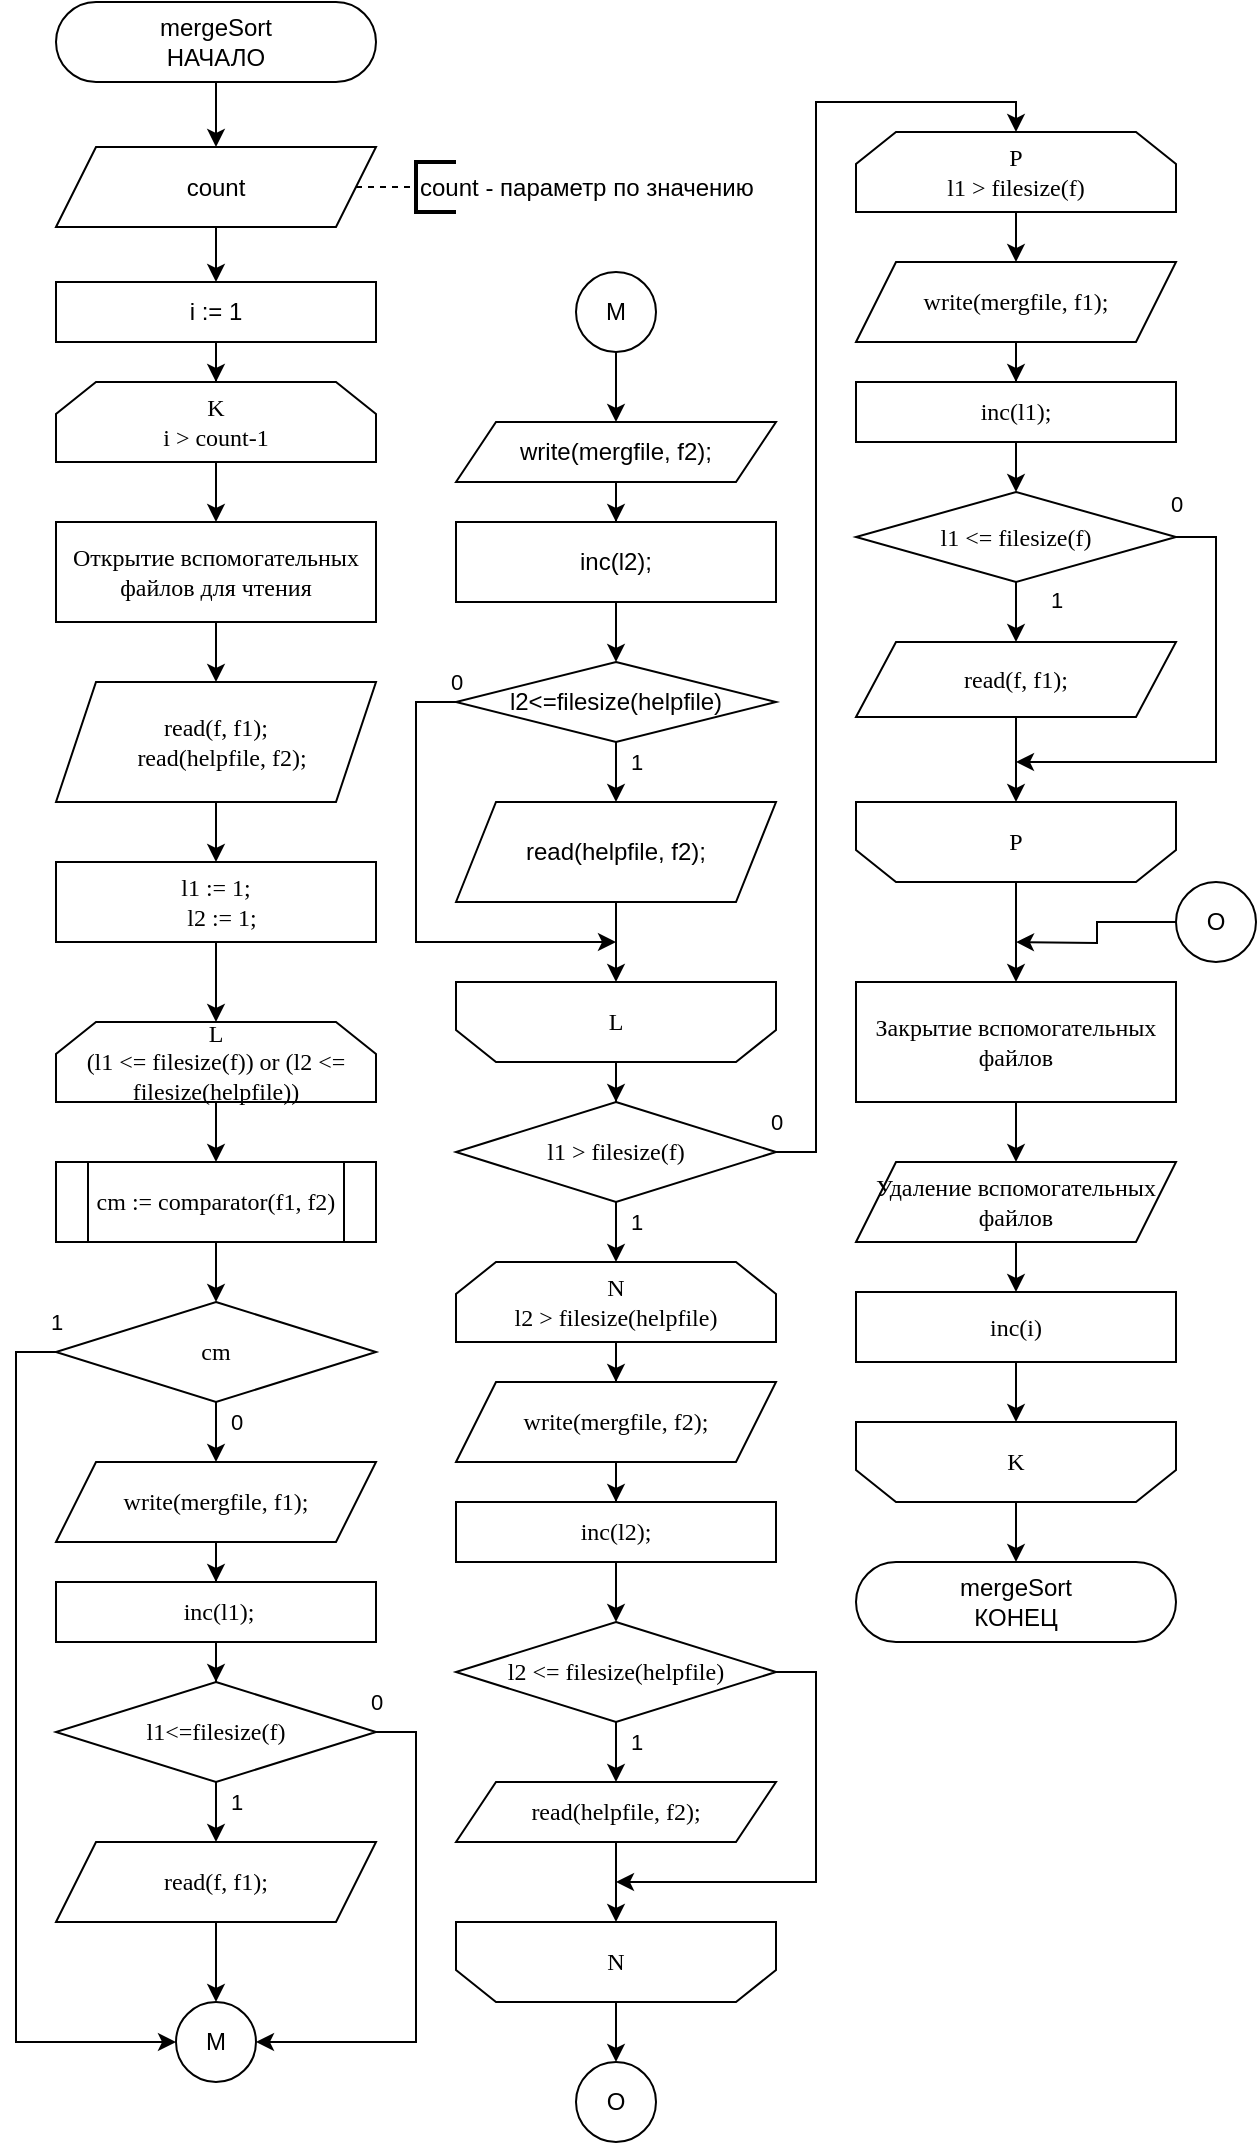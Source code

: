 <mxfile version="14.6.13" type="device"><diagram id="C5RBs43oDa-KdzZeNtuy" name="Page-1"><mxGraphModel dx="1102" dy="614" grid="1" gridSize="10" guides="1" tooltips="1" connect="1" arrows="1" fold="1" page="1" pageScale="1" pageWidth="827" pageHeight="1169" math="0" shadow="0"><root><mxCell id="WIyWlLk6GJQsqaUBKTNV-0"/><mxCell id="WIyWlLk6GJQsqaUBKTNV-1" parent="WIyWlLk6GJQsqaUBKTNV-0"/><mxCell id="n5Q1Im69MR8PscCrCnbO-4" value="" style="edgeStyle=orthogonalEdgeStyle;rounded=0;orthogonalLoop=1;jettySize=auto;html=1;" edge="1" parent="WIyWlLk6GJQsqaUBKTNV-1" source="n5Q1Im69MR8PscCrCnbO-0" target="n5Q1Im69MR8PscCrCnbO-1"><mxGeometry relative="1" as="geometry"/></mxCell><mxCell id="n5Q1Im69MR8PscCrCnbO-0" value="mergeSort&lt;br&gt;НАЧАЛО" style="rounded=1;whiteSpace=wrap;html=1;arcSize=50;strokeWidth=1;fontSize=12;" vertex="1" parent="WIyWlLk6GJQsqaUBKTNV-1"><mxGeometry x="40" y="40" width="160" height="40" as="geometry"/></mxCell><mxCell id="n5Q1Im69MR8PscCrCnbO-12" value="" style="edgeStyle=orthogonalEdgeStyle;rounded=0;orthogonalLoop=1;jettySize=auto;html=1;" edge="1" parent="WIyWlLk6GJQsqaUBKTNV-1" source="n5Q1Im69MR8PscCrCnbO-1" target="n5Q1Im69MR8PscCrCnbO-11"><mxGeometry relative="1" as="geometry"/></mxCell><mxCell id="n5Q1Im69MR8PscCrCnbO-1" value="count" style="shape=parallelogram;perimeter=parallelogramPerimeter;whiteSpace=wrap;html=1;fixedSize=1;" vertex="1" parent="WIyWlLk6GJQsqaUBKTNV-1"><mxGeometry x="40" y="112.5" width="160" height="40" as="geometry"/></mxCell><mxCell id="n5Q1Im69MR8PscCrCnbO-2" value="" style="endArrow=none;dashed=1;html=1;exitX=1;exitY=0.5;exitDx=0;exitDy=0;fontSize=12;" edge="1" parent="WIyWlLk6GJQsqaUBKTNV-1"><mxGeometry width="50" height="50" relative="1" as="geometry"><mxPoint x="190" y="132.5" as="sourcePoint"/><mxPoint x="220" y="132.5" as="targetPoint"/></mxGeometry></mxCell><mxCell id="n5Q1Im69MR8PscCrCnbO-3" value="count&amp;nbsp;- параметр по значению" style="strokeWidth=2;html=1;shape=mxgraph.flowchart.annotation_1;align=left;pointerEvents=1;fontSize=12;" vertex="1" parent="WIyWlLk6GJQsqaUBKTNV-1"><mxGeometry x="220" y="120" width="20" height="25" as="geometry"/></mxCell><mxCell id="n5Q1Im69MR8PscCrCnbO-15" value="" style="edgeStyle=orthogonalEdgeStyle;rounded=0;orthogonalLoop=1;jettySize=auto;html=1;" edge="1" parent="WIyWlLk6GJQsqaUBKTNV-1" source="n5Q1Im69MR8PscCrCnbO-7" target="n5Q1Im69MR8PscCrCnbO-14"><mxGeometry relative="1" as="geometry"/></mxCell><mxCell id="n5Q1Im69MR8PscCrCnbO-7" value="K&lt;br&gt;i &amp;gt;&amp;nbsp;count-1" style="shape=loopLimit;whiteSpace=wrap;html=1;rounded=0;shadow=0;strokeWidth=1;fillColor=#ffffff;fontFamily=Times New Roman;fontSize=12;" vertex="1" parent="WIyWlLk6GJQsqaUBKTNV-1"><mxGeometry x="40" y="230" width="160" height="40" as="geometry"/></mxCell><mxCell id="n5Q1Im69MR8PscCrCnbO-13" value="" style="edgeStyle=orthogonalEdgeStyle;rounded=0;orthogonalLoop=1;jettySize=auto;html=1;" edge="1" parent="WIyWlLk6GJQsqaUBKTNV-1" source="n5Q1Im69MR8PscCrCnbO-11" target="n5Q1Im69MR8PscCrCnbO-7"><mxGeometry relative="1" as="geometry"/></mxCell><mxCell id="n5Q1Im69MR8PscCrCnbO-11" value="i := 1" style="whiteSpace=wrap;html=1;" vertex="1" parent="WIyWlLk6GJQsqaUBKTNV-1"><mxGeometry x="40" y="180" width="160" height="30" as="geometry"/></mxCell><mxCell id="n5Q1Im69MR8PscCrCnbO-17" value="" style="edgeStyle=orthogonalEdgeStyle;rounded=0;orthogonalLoop=1;jettySize=auto;html=1;" edge="1" parent="WIyWlLk6GJQsqaUBKTNV-1" source="n5Q1Im69MR8PscCrCnbO-14" target="n5Q1Im69MR8PscCrCnbO-16"><mxGeometry relative="1" as="geometry"/></mxCell><mxCell id="n5Q1Im69MR8PscCrCnbO-14" value="Открытие вспомогательных файлов для чтения" style="whiteSpace=wrap;html=1;rounded=0;shadow=0;fontFamily=Times New Roman;strokeWidth=1;" vertex="1" parent="WIyWlLk6GJQsqaUBKTNV-1"><mxGeometry x="40" y="300" width="160" height="50" as="geometry"/></mxCell><mxCell id="n5Q1Im69MR8PscCrCnbO-19" value="" style="edgeStyle=orthogonalEdgeStyle;rounded=0;orthogonalLoop=1;jettySize=auto;html=1;" edge="1" parent="WIyWlLk6GJQsqaUBKTNV-1" source="n5Q1Im69MR8PscCrCnbO-16" target="n5Q1Im69MR8PscCrCnbO-18"><mxGeometry relative="1" as="geometry"/></mxCell><mxCell id="n5Q1Im69MR8PscCrCnbO-16" value="&lt;div&gt;read(f, f1);&lt;/div&gt;&lt;div&gt;&amp;nbsp; read(helpfile, f2);&lt;/div&gt;" style="shape=parallelogram;perimeter=parallelogramPerimeter;whiteSpace=wrap;html=1;fixedSize=1;rounded=0;shadow=0;fontFamily=Times New Roman;strokeWidth=1;" vertex="1" parent="WIyWlLk6GJQsqaUBKTNV-1"><mxGeometry x="40" y="380" width="160" height="60" as="geometry"/></mxCell><mxCell id="n5Q1Im69MR8PscCrCnbO-21" value="" style="edgeStyle=orthogonalEdgeStyle;rounded=0;orthogonalLoop=1;jettySize=auto;html=1;" edge="1" parent="WIyWlLk6GJQsqaUBKTNV-1" source="n5Q1Im69MR8PscCrCnbO-18" target="n5Q1Im69MR8PscCrCnbO-20"><mxGeometry relative="1" as="geometry"/></mxCell><mxCell id="n5Q1Im69MR8PscCrCnbO-18" value="&lt;div&gt;l1 := 1;&lt;/div&gt;&lt;div&gt;&amp;nbsp; l2 := 1;&lt;/div&gt;" style="whiteSpace=wrap;html=1;rounded=0;shadow=0;fontFamily=Times New Roman;strokeWidth=1;" vertex="1" parent="WIyWlLk6GJQsqaUBKTNV-1"><mxGeometry x="40" y="470" width="160" height="40" as="geometry"/></mxCell><mxCell id="n5Q1Im69MR8PscCrCnbO-25" value="" style="edgeStyle=orthogonalEdgeStyle;rounded=0;orthogonalLoop=1;jettySize=auto;html=1;" edge="1" parent="WIyWlLk6GJQsqaUBKTNV-1" source="n5Q1Im69MR8PscCrCnbO-20" target="n5Q1Im69MR8PscCrCnbO-24"><mxGeometry relative="1" as="geometry"/></mxCell><mxCell id="n5Q1Im69MR8PscCrCnbO-20" value="L&lt;br&gt;(l1 &amp;lt;= filesize(f)) or (l2 &amp;lt;= filesize(helpfile))" style="shape=loopLimit;whiteSpace=wrap;html=1;rounded=0;shadow=0;strokeWidth=1;fillColor=#ffffff;fontFamily=Times New Roman;fontSize=12;" vertex="1" parent="WIyWlLk6GJQsqaUBKTNV-1"><mxGeometry x="40" y="550" width="160" height="40" as="geometry"/></mxCell><mxCell id="n5Q1Im69MR8PscCrCnbO-27" value="" style="edgeStyle=orthogonalEdgeStyle;rounded=0;orthogonalLoop=1;jettySize=auto;html=1;" edge="1" parent="WIyWlLk6GJQsqaUBKTNV-1" source="n5Q1Im69MR8PscCrCnbO-24" target="n5Q1Im69MR8PscCrCnbO-26"><mxGeometry relative="1" as="geometry"/></mxCell><mxCell id="n5Q1Im69MR8PscCrCnbO-24" value="cm :=&amp;nbsp;comparator(f1, f2)" style="shape=process;whiteSpace=wrap;html=1;backgroundOutline=1;rounded=0;shadow=0;fontFamily=Times New Roman;strokeWidth=1;" vertex="1" parent="WIyWlLk6GJQsqaUBKTNV-1"><mxGeometry x="40" y="620" width="160" height="40" as="geometry"/></mxCell><mxCell id="n5Q1Im69MR8PscCrCnbO-29" value="0" style="edgeStyle=orthogonalEdgeStyle;rounded=0;orthogonalLoop=1;jettySize=auto;html=1;" edge="1" parent="WIyWlLk6GJQsqaUBKTNV-1" source="n5Q1Im69MR8PscCrCnbO-26" target="n5Q1Im69MR8PscCrCnbO-28"><mxGeometry x="0.2" y="10" relative="1" as="geometry"><mxPoint as="offset"/></mxGeometry></mxCell><mxCell id="n5Q1Im69MR8PscCrCnbO-42" value="1" style="edgeStyle=orthogonalEdgeStyle;rounded=0;orthogonalLoop=1;jettySize=auto;html=1;entryX=0;entryY=0.5;entryDx=0;entryDy=0;exitX=0;exitY=0.5;exitDx=0;exitDy=0;" edge="1" parent="WIyWlLk6GJQsqaUBKTNV-1" source="n5Q1Im69MR8PscCrCnbO-26" target="n5Q1Im69MR8PscCrCnbO-40"><mxGeometry x="-1" y="-15" relative="1" as="geometry"><mxPoint x="-70" y="715" as="targetPoint"/><mxPoint as="offset"/></mxGeometry></mxCell><mxCell id="n5Q1Im69MR8PscCrCnbO-26" value="cm" style="rhombus;whiteSpace=wrap;html=1;rounded=0;shadow=0;fontFamily=Times New Roman;strokeWidth=1;" vertex="1" parent="WIyWlLk6GJQsqaUBKTNV-1"><mxGeometry x="40" y="690" width="160" height="50" as="geometry"/></mxCell><mxCell id="n5Q1Im69MR8PscCrCnbO-31" value="" style="edgeStyle=orthogonalEdgeStyle;rounded=0;orthogonalLoop=1;jettySize=auto;html=1;" edge="1" parent="WIyWlLk6GJQsqaUBKTNV-1" source="n5Q1Im69MR8PscCrCnbO-28" target="n5Q1Im69MR8PscCrCnbO-30"><mxGeometry relative="1" as="geometry"/></mxCell><mxCell id="n5Q1Im69MR8PscCrCnbO-28" value="write(mergfile, f1);" style="shape=parallelogram;perimeter=parallelogramPerimeter;whiteSpace=wrap;html=1;fixedSize=1;rounded=0;shadow=0;fontFamily=Times New Roman;strokeWidth=1;" vertex="1" parent="WIyWlLk6GJQsqaUBKTNV-1"><mxGeometry x="40" y="770" width="160" height="40" as="geometry"/></mxCell><mxCell id="n5Q1Im69MR8PscCrCnbO-33" value="" style="edgeStyle=orthogonalEdgeStyle;rounded=0;orthogonalLoop=1;jettySize=auto;html=1;" edge="1" parent="WIyWlLk6GJQsqaUBKTNV-1" source="n5Q1Im69MR8PscCrCnbO-30" target="n5Q1Im69MR8PscCrCnbO-32"><mxGeometry relative="1" as="geometry"/></mxCell><mxCell id="n5Q1Im69MR8PscCrCnbO-30" value="&amp;nbsp;inc(l1);" style="whiteSpace=wrap;html=1;rounded=0;shadow=0;fontFamily=Times New Roman;strokeWidth=1;" vertex="1" parent="WIyWlLk6GJQsqaUBKTNV-1"><mxGeometry x="40" y="830" width="160" height="30" as="geometry"/></mxCell><mxCell id="n5Q1Im69MR8PscCrCnbO-37" value="1" style="edgeStyle=orthogonalEdgeStyle;rounded=0;orthogonalLoop=1;jettySize=auto;html=1;" edge="1" parent="WIyWlLk6GJQsqaUBKTNV-1" source="n5Q1Im69MR8PscCrCnbO-32" target="n5Q1Im69MR8PscCrCnbO-36"><mxGeometry x="0.2" y="10" relative="1" as="geometry"><mxPoint as="offset"/></mxGeometry></mxCell><mxCell id="n5Q1Im69MR8PscCrCnbO-39" value="0" style="edgeStyle=orthogonalEdgeStyle;rounded=0;orthogonalLoop=1;jettySize=auto;html=1;exitX=1;exitY=0.5;exitDx=0;exitDy=0;" edge="1" parent="WIyWlLk6GJQsqaUBKTNV-1" source="n5Q1Im69MR8PscCrCnbO-32" target="n5Q1Im69MR8PscCrCnbO-40"><mxGeometry x="-1" y="15" relative="1" as="geometry"><mxPoint x="300" y="905" as="targetPoint"/><Array as="points"><mxPoint x="220" y="905"/><mxPoint x="220" y="1060"/></Array><mxPoint as="offset"/></mxGeometry></mxCell><mxCell id="n5Q1Im69MR8PscCrCnbO-32" value="l1&amp;lt;=filesize(f)" style="rhombus;whiteSpace=wrap;html=1;rounded=0;shadow=0;fontFamily=Times New Roman;strokeWidth=1;" vertex="1" parent="WIyWlLk6GJQsqaUBKTNV-1"><mxGeometry x="40" y="880" width="160" height="50" as="geometry"/></mxCell><mxCell id="n5Q1Im69MR8PscCrCnbO-43" value="" style="edgeStyle=orthogonalEdgeStyle;rounded=0;orthogonalLoop=1;jettySize=auto;html=1;" edge="1" parent="WIyWlLk6GJQsqaUBKTNV-1" source="n5Q1Im69MR8PscCrCnbO-36" target="n5Q1Im69MR8PscCrCnbO-40"><mxGeometry relative="1" as="geometry"/></mxCell><mxCell id="n5Q1Im69MR8PscCrCnbO-36" value="read(f, f1);" style="shape=parallelogram;perimeter=parallelogramPerimeter;whiteSpace=wrap;html=1;fixedSize=1;rounded=0;shadow=0;fontFamily=Times New Roman;strokeWidth=1;" vertex="1" parent="WIyWlLk6GJQsqaUBKTNV-1"><mxGeometry x="40" y="960" width="160" height="40" as="geometry"/></mxCell><mxCell id="n5Q1Im69MR8PscCrCnbO-40" value="M" style="ellipse;whiteSpace=wrap;html=1;aspect=fixed;" vertex="1" parent="WIyWlLk6GJQsqaUBKTNV-1"><mxGeometry x="100" y="1040" width="40" height="40" as="geometry"/></mxCell><mxCell id="n5Q1Im69MR8PscCrCnbO-46" value="" style="edgeStyle=orthogonalEdgeStyle;rounded=0;orthogonalLoop=1;jettySize=auto;html=1;" edge="1" parent="WIyWlLk6GJQsqaUBKTNV-1" source="n5Q1Im69MR8PscCrCnbO-44" target="n5Q1Im69MR8PscCrCnbO-45"><mxGeometry relative="1" as="geometry"/></mxCell><mxCell id="n5Q1Im69MR8PscCrCnbO-44" value="M" style="ellipse;whiteSpace=wrap;html=1;aspect=fixed;" vertex="1" parent="WIyWlLk6GJQsqaUBKTNV-1"><mxGeometry x="300" y="175" width="40" height="40" as="geometry"/></mxCell><mxCell id="n5Q1Im69MR8PscCrCnbO-48" value="" style="edgeStyle=orthogonalEdgeStyle;rounded=0;orthogonalLoop=1;jettySize=auto;html=1;" edge="1" parent="WIyWlLk6GJQsqaUBKTNV-1" source="n5Q1Im69MR8PscCrCnbO-45" target="n5Q1Im69MR8PscCrCnbO-47"><mxGeometry relative="1" as="geometry"/></mxCell><mxCell id="n5Q1Im69MR8PscCrCnbO-45" value="write(mergfile, f2);" style="shape=parallelogram;perimeter=parallelogramPerimeter;whiteSpace=wrap;html=1;fixedSize=1;" vertex="1" parent="WIyWlLk6GJQsqaUBKTNV-1"><mxGeometry x="240" y="250" width="160" height="30" as="geometry"/></mxCell><mxCell id="n5Q1Im69MR8PscCrCnbO-50" value="" style="edgeStyle=orthogonalEdgeStyle;rounded=0;orthogonalLoop=1;jettySize=auto;html=1;" edge="1" parent="WIyWlLk6GJQsqaUBKTNV-1" source="n5Q1Im69MR8PscCrCnbO-47" target="n5Q1Im69MR8PscCrCnbO-49"><mxGeometry relative="1" as="geometry"/></mxCell><mxCell id="n5Q1Im69MR8PscCrCnbO-47" value="inc(l2);" style="whiteSpace=wrap;html=1;" vertex="1" parent="WIyWlLk6GJQsqaUBKTNV-1"><mxGeometry x="240" y="300" width="160" height="40" as="geometry"/></mxCell><mxCell id="n5Q1Im69MR8PscCrCnbO-54" value="1" style="edgeStyle=orthogonalEdgeStyle;rounded=0;orthogonalLoop=1;jettySize=auto;html=1;" edge="1" parent="WIyWlLk6GJQsqaUBKTNV-1" source="n5Q1Im69MR8PscCrCnbO-49" target="n5Q1Im69MR8PscCrCnbO-53"><mxGeometry x="0.2" y="10" relative="1" as="geometry"><mxPoint as="offset"/></mxGeometry></mxCell><mxCell id="n5Q1Im69MR8PscCrCnbO-57" value="0" style="edgeStyle=orthogonalEdgeStyle;rounded=0;orthogonalLoop=1;jettySize=auto;html=1;exitX=0;exitY=0.5;exitDx=0;exitDy=0;" edge="1" parent="WIyWlLk6GJQsqaUBKTNV-1" source="n5Q1Im69MR8PscCrCnbO-49"><mxGeometry x="-1" y="-10" relative="1" as="geometry"><mxPoint x="320" y="510" as="targetPoint"/><Array as="points"><mxPoint x="220" y="390"/><mxPoint x="220" y="510"/></Array><mxPoint as="offset"/></mxGeometry></mxCell><mxCell id="n5Q1Im69MR8PscCrCnbO-49" value="l2&amp;lt;=filesize(helpfile)" style="rhombus;whiteSpace=wrap;html=1;" vertex="1" parent="WIyWlLk6GJQsqaUBKTNV-1"><mxGeometry x="240" y="370" width="160" height="40" as="geometry"/></mxCell><mxCell id="n5Q1Im69MR8PscCrCnbO-56" value="" style="edgeStyle=orthogonalEdgeStyle;rounded=0;orthogonalLoop=1;jettySize=auto;html=1;" edge="1" parent="WIyWlLk6GJQsqaUBKTNV-1" source="n5Q1Im69MR8PscCrCnbO-53" target="n5Q1Im69MR8PscCrCnbO-55"><mxGeometry relative="1" as="geometry"/></mxCell><mxCell id="n5Q1Im69MR8PscCrCnbO-53" value="read(helpfile, f2);" style="shape=parallelogram;perimeter=parallelogramPerimeter;whiteSpace=wrap;html=1;fixedSize=1;" vertex="1" parent="WIyWlLk6GJQsqaUBKTNV-1"><mxGeometry x="240" y="440" width="160" height="50" as="geometry"/></mxCell><mxCell id="n5Q1Im69MR8PscCrCnbO-59" value="" style="edgeStyle=orthogonalEdgeStyle;rounded=0;orthogonalLoop=1;jettySize=auto;html=1;" edge="1" parent="WIyWlLk6GJQsqaUBKTNV-1" source="n5Q1Im69MR8PscCrCnbO-55" target="n5Q1Im69MR8PscCrCnbO-58"><mxGeometry relative="1" as="geometry"/></mxCell><mxCell id="n5Q1Im69MR8PscCrCnbO-55" value="L" style="shape=loopLimit;whiteSpace=wrap;html=1;rounded=0;shadow=0;strokeWidth=1;fillColor=#ffffff;fontFamily=Times New Roman;fontSize=12;direction=west;" vertex="1" parent="WIyWlLk6GJQsqaUBKTNV-1"><mxGeometry x="240" y="530" width="160" height="40" as="geometry"/></mxCell><mxCell id="n5Q1Im69MR8PscCrCnbO-61" value="1" style="edgeStyle=orthogonalEdgeStyle;rounded=0;orthogonalLoop=1;jettySize=auto;html=1;" edge="1" parent="WIyWlLk6GJQsqaUBKTNV-1" source="n5Q1Im69MR8PscCrCnbO-58" target="n5Q1Im69MR8PscCrCnbO-60"><mxGeometry x="0.2" y="10" relative="1" as="geometry"><mxPoint as="offset"/></mxGeometry></mxCell><mxCell id="n5Q1Im69MR8PscCrCnbO-86" value="0" style="edgeStyle=orthogonalEdgeStyle;rounded=0;orthogonalLoop=1;jettySize=auto;html=1;entryX=0.5;entryY=0;entryDx=0;entryDy=0;" edge="1" parent="WIyWlLk6GJQsqaUBKTNV-1" source="n5Q1Im69MR8PscCrCnbO-58" target="n5Q1Im69MR8PscCrCnbO-77"><mxGeometry x="-1" y="15" relative="1" as="geometry"><mxPoint x="520" y="90" as="targetPoint"/><Array as="points"><mxPoint x="420" y="615"/><mxPoint x="420" y="90"/><mxPoint x="520" y="90"/></Array><mxPoint as="offset"/></mxGeometry></mxCell><mxCell id="n5Q1Im69MR8PscCrCnbO-58" value="l1 &amp;gt; filesize(f)" style="rhombus;whiteSpace=wrap;html=1;rounded=0;shadow=0;fontFamily=Times New Roman;strokeWidth=1;" vertex="1" parent="WIyWlLk6GJQsqaUBKTNV-1"><mxGeometry x="240" y="590" width="160" height="50" as="geometry"/></mxCell><mxCell id="n5Q1Im69MR8PscCrCnbO-63" value="" style="edgeStyle=orthogonalEdgeStyle;rounded=0;orthogonalLoop=1;jettySize=auto;html=1;" edge="1" parent="WIyWlLk6GJQsqaUBKTNV-1" source="n5Q1Im69MR8PscCrCnbO-60" target="n5Q1Im69MR8PscCrCnbO-62"><mxGeometry relative="1" as="geometry"/></mxCell><mxCell id="n5Q1Im69MR8PscCrCnbO-60" value="N&lt;br&gt;l2 &amp;gt; filesize(helpfile)" style="shape=loopLimit;whiteSpace=wrap;html=1;rounded=0;shadow=0;strokeWidth=1;fillColor=#ffffff;fontFamily=Times New Roman;fontSize=12;" vertex="1" parent="WIyWlLk6GJQsqaUBKTNV-1"><mxGeometry x="240" y="670" width="160" height="40" as="geometry"/></mxCell><mxCell id="n5Q1Im69MR8PscCrCnbO-65" value="" style="edgeStyle=orthogonalEdgeStyle;rounded=0;orthogonalLoop=1;jettySize=auto;html=1;" edge="1" parent="WIyWlLk6GJQsqaUBKTNV-1" source="n5Q1Im69MR8PscCrCnbO-62" target="n5Q1Im69MR8PscCrCnbO-64"><mxGeometry relative="1" as="geometry"/></mxCell><mxCell id="n5Q1Im69MR8PscCrCnbO-62" value="write(mergfile, f2);" style="shape=parallelogram;perimeter=parallelogramPerimeter;whiteSpace=wrap;html=1;fixedSize=1;rounded=0;shadow=0;fontFamily=Times New Roman;strokeWidth=1;" vertex="1" parent="WIyWlLk6GJQsqaUBKTNV-1"><mxGeometry x="240" y="730" width="160" height="40" as="geometry"/></mxCell><mxCell id="n5Q1Im69MR8PscCrCnbO-67" value="" style="edgeStyle=orthogonalEdgeStyle;rounded=0;orthogonalLoop=1;jettySize=auto;html=1;" edge="1" parent="WIyWlLk6GJQsqaUBKTNV-1" source="n5Q1Im69MR8PscCrCnbO-64" target="n5Q1Im69MR8PscCrCnbO-66"><mxGeometry relative="1" as="geometry"/></mxCell><mxCell id="n5Q1Im69MR8PscCrCnbO-64" value="inc(l2);" style="whiteSpace=wrap;html=1;rounded=0;shadow=0;fontFamily=Times New Roman;strokeWidth=1;" vertex="1" parent="WIyWlLk6GJQsqaUBKTNV-1"><mxGeometry x="240" y="790" width="160" height="30" as="geometry"/></mxCell><mxCell id="n5Q1Im69MR8PscCrCnbO-69" value="1" style="edgeStyle=orthogonalEdgeStyle;rounded=0;orthogonalLoop=1;jettySize=auto;html=1;" edge="1" parent="WIyWlLk6GJQsqaUBKTNV-1" source="n5Q1Im69MR8PscCrCnbO-66" target="n5Q1Im69MR8PscCrCnbO-68"><mxGeometry x="0.2" y="10" relative="1" as="geometry"><mxPoint as="offset"/></mxGeometry></mxCell><mxCell id="n5Q1Im69MR8PscCrCnbO-73" value="" style="edgeStyle=orthogonalEdgeStyle;rounded=0;orthogonalLoop=1;jettySize=auto;html=1;exitX=1;exitY=0.5;exitDx=0;exitDy=0;" edge="1" parent="WIyWlLk6GJQsqaUBKTNV-1" source="n5Q1Im69MR8PscCrCnbO-66"><mxGeometry relative="1" as="geometry"><mxPoint x="400" y="880" as="sourcePoint"/><mxPoint x="320" y="980" as="targetPoint"/><Array as="points"><mxPoint x="420" y="875"/><mxPoint x="420" y="980"/></Array></mxGeometry></mxCell><mxCell id="n5Q1Im69MR8PscCrCnbO-66" value="l2 &amp;lt;= filesize(helpfile)" style="rhombus;whiteSpace=wrap;html=1;rounded=0;shadow=0;fontFamily=Times New Roman;strokeWidth=1;" vertex="1" parent="WIyWlLk6GJQsqaUBKTNV-1"><mxGeometry x="240" y="850" width="160" height="50" as="geometry"/></mxCell><mxCell id="n5Q1Im69MR8PscCrCnbO-71" value="" style="edgeStyle=orthogonalEdgeStyle;rounded=0;orthogonalLoop=1;jettySize=auto;html=1;" edge="1" parent="WIyWlLk6GJQsqaUBKTNV-1" source="n5Q1Im69MR8PscCrCnbO-68" target="n5Q1Im69MR8PscCrCnbO-70"><mxGeometry relative="1" as="geometry"/></mxCell><mxCell id="n5Q1Im69MR8PscCrCnbO-68" value="read(helpfile, f2);" style="shape=parallelogram;perimeter=parallelogramPerimeter;whiteSpace=wrap;html=1;fixedSize=1;rounded=0;shadow=0;fontFamily=Times New Roman;strokeWidth=1;" vertex="1" parent="WIyWlLk6GJQsqaUBKTNV-1"><mxGeometry x="240" y="930" width="160" height="30" as="geometry"/></mxCell><mxCell id="n5Q1Im69MR8PscCrCnbO-95" value="" style="edgeStyle=orthogonalEdgeStyle;rounded=0;orthogonalLoop=1;jettySize=auto;html=1;" edge="1" parent="WIyWlLk6GJQsqaUBKTNV-1" source="n5Q1Im69MR8PscCrCnbO-70" target="n5Q1Im69MR8PscCrCnbO-74"><mxGeometry relative="1" as="geometry"/></mxCell><mxCell id="n5Q1Im69MR8PscCrCnbO-70" value="N" style="shape=loopLimit;whiteSpace=wrap;html=1;rounded=0;shadow=0;strokeWidth=1;fillColor=#ffffff;fontFamily=Times New Roman;fontSize=12;direction=west;" vertex="1" parent="WIyWlLk6GJQsqaUBKTNV-1"><mxGeometry x="240" y="1000" width="160" height="40" as="geometry"/></mxCell><mxCell id="n5Q1Im69MR8PscCrCnbO-74" value="O" style="ellipse;whiteSpace=wrap;html=1;aspect=fixed;" vertex="1" parent="WIyWlLk6GJQsqaUBKTNV-1"><mxGeometry x="300" y="1070" width="40" height="40" as="geometry"/></mxCell><mxCell id="n5Q1Im69MR8PscCrCnbO-80" value="" style="edgeStyle=orthogonalEdgeStyle;rounded=0;orthogonalLoop=1;jettySize=auto;html=1;" edge="1" parent="WIyWlLk6GJQsqaUBKTNV-1" source="n5Q1Im69MR8PscCrCnbO-77" target="n5Q1Im69MR8PscCrCnbO-79"><mxGeometry relative="1" as="geometry"/></mxCell><mxCell id="n5Q1Im69MR8PscCrCnbO-77" value="P&lt;br&gt;l1 &amp;gt; filesize(f)" style="shape=loopLimit;whiteSpace=wrap;html=1;rounded=0;shadow=0;strokeWidth=1;fillColor=#ffffff;fontFamily=Times New Roman;fontSize=12;" vertex="1" parent="WIyWlLk6GJQsqaUBKTNV-1"><mxGeometry x="440" y="105" width="160" height="40" as="geometry"/></mxCell><mxCell id="n5Q1Im69MR8PscCrCnbO-82" value="" style="edgeStyle=orthogonalEdgeStyle;rounded=0;orthogonalLoop=1;jettySize=auto;html=1;" edge="1" parent="WIyWlLk6GJQsqaUBKTNV-1" source="n5Q1Im69MR8PscCrCnbO-79" target="n5Q1Im69MR8PscCrCnbO-81"><mxGeometry relative="1" as="geometry"/></mxCell><mxCell id="n5Q1Im69MR8PscCrCnbO-79" value="write(mergfile, f1);" style="shape=parallelogram;perimeter=parallelogramPerimeter;whiteSpace=wrap;html=1;fixedSize=1;rounded=0;shadow=0;fontFamily=Times New Roman;strokeWidth=1;" vertex="1" parent="WIyWlLk6GJQsqaUBKTNV-1"><mxGeometry x="440" y="170" width="160" height="40" as="geometry"/></mxCell><mxCell id="n5Q1Im69MR8PscCrCnbO-84" value="" style="edgeStyle=orthogonalEdgeStyle;rounded=0;orthogonalLoop=1;jettySize=auto;html=1;" edge="1" parent="WIyWlLk6GJQsqaUBKTNV-1" source="n5Q1Im69MR8PscCrCnbO-81" target="n5Q1Im69MR8PscCrCnbO-83"><mxGeometry relative="1" as="geometry"/></mxCell><mxCell id="n5Q1Im69MR8PscCrCnbO-81" value="inc(l1);" style="whiteSpace=wrap;html=1;rounded=0;shadow=0;fontFamily=Times New Roman;strokeWidth=1;" vertex="1" parent="WIyWlLk6GJQsqaUBKTNV-1"><mxGeometry x="440" y="230" width="160" height="30" as="geometry"/></mxCell><mxCell id="n5Q1Im69MR8PscCrCnbO-88" value="1" style="edgeStyle=orthogonalEdgeStyle;rounded=0;orthogonalLoop=1;jettySize=auto;html=1;" edge="1" parent="WIyWlLk6GJQsqaUBKTNV-1" source="n5Q1Im69MR8PscCrCnbO-83" target="n5Q1Im69MR8PscCrCnbO-87"><mxGeometry x="-0.667" y="20" relative="1" as="geometry"><mxPoint as="offset"/></mxGeometry></mxCell><mxCell id="n5Q1Im69MR8PscCrCnbO-92" value="0" style="edgeStyle=orthogonalEdgeStyle;rounded=0;orthogonalLoop=1;jettySize=auto;html=1;exitX=1;exitY=0.5;exitDx=0;exitDy=0;" edge="1" parent="WIyWlLk6GJQsqaUBKTNV-1" source="n5Q1Im69MR8PscCrCnbO-83"><mxGeometry x="-1" y="18" relative="1" as="geometry"><mxPoint x="520" y="420" as="targetPoint"/><Array as="points"><mxPoint x="620" y="308"/><mxPoint x="620" y="420"/></Array><mxPoint y="1" as="offset"/></mxGeometry></mxCell><mxCell id="n5Q1Im69MR8PscCrCnbO-83" value="l1 &amp;lt;= filesize(f)" style="rhombus;whiteSpace=wrap;html=1;rounded=0;shadow=0;fontFamily=Times New Roman;strokeWidth=1;" vertex="1" parent="WIyWlLk6GJQsqaUBKTNV-1"><mxGeometry x="440" y="285" width="160" height="45" as="geometry"/></mxCell><mxCell id="n5Q1Im69MR8PscCrCnbO-90" value="" style="edgeStyle=orthogonalEdgeStyle;rounded=0;orthogonalLoop=1;jettySize=auto;html=1;" edge="1" parent="WIyWlLk6GJQsqaUBKTNV-1" source="n5Q1Im69MR8PscCrCnbO-87" target="n5Q1Im69MR8PscCrCnbO-89"><mxGeometry relative="1" as="geometry"/></mxCell><mxCell id="n5Q1Im69MR8PscCrCnbO-87" value="read(f, f1);" style="shape=parallelogram;perimeter=parallelogramPerimeter;whiteSpace=wrap;html=1;fixedSize=1;rounded=0;shadow=0;fontFamily=Times New Roman;strokeWidth=1;" vertex="1" parent="WIyWlLk6GJQsqaUBKTNV-1"><mxGeometry x="440" y="360" width="160" height="37.5" as="geometry"/></mxCell><mxCell id="n5Q1Im69MR8PscCrCnbO-94" value="" style="edgeStyle=orthogonalEdgeStyle;rounded=0;orthogonalLoop=1;jettySize=auto;html=1;" edge="1" parent="WIyWlLk6GJQsqaUBKTNV-1" source="n5Q1Im69MR8PscCrCnbO-89" target="n5Q1Im69MR8PscCrCnbO-93"><mxGeometry relative="1" as="geometry"/></mxCell><mxCell id="n5Q1Im69MR8PscCrCnbO-89" value="P" style="shape=loopLimit;whiteSpace=wrap;html=1;rounded=0;shadow=0;strokeWidth=1;fillColor=#ffffff;fontFamily=Times New Roman;fontSize=12;direction=west;" vertex="1" parent="WIyWlLk6GJQsqaUBKTNV-1"><mxGeometry x="440" y="440" width="160" height="40" as="geometry"/></mxCell><mxCell id="n5Q1Im69MR8PscCrCnbO-99" value="" style="edgeStyle=orthogonalEdgeStyle;rounded=0;orthogonalLoop=1;jettySize=auto;html=1;" edge="1" parent="WIyWlLk6GJQsqaUBKTNV-1" source="n5Q1Im69MR8PscCrCnbO-93" target="n5Q1Im69MR8PscCrCnbO-98"><mxGeometry relative="1" as="geometry"/></mxCell><mxCell id="n5Q1Im69MR8PscCrCnbO-93" value="Закрытие вспомогательных файлов" style="whiteSpace=wrap;html=1;rounded=0;shadow=0;fontFamily=Times New Roman;strokeWidth=1;" vertex="1" parent="WIyWlLk6GJQsqaUBKTNV-1"><mxGeometry x="440" y="530" width="160" height="60" as="geometry"/></mxCell><mxCell id="n5Q1Im69MR8PscCrCnbO-97" value="" style="edgeStyle=orthogonalEdgeStyle;rounded=0;orthogonalLoop=1;jettySize=auto;html=1;" edge="1" parent="WIyWlLk6GJQsqaUBKTNV-1" source="n5Q1Im69MR8PscCrCnbO-96"><mxGeometry relative="1" as="geometry"><mxPoint x="520" y="510" as="targetPoint"/></mxGeometry></mxCell><mxCell id="n5Q1Im69MR8PscCrCnbO-96" value="O" style="ellipse;whiteSpace=wrap;html=1;aspect=fixed;" vertex="1" parent="WIyWlLk6GJQsqaUBKTNV-1"><mxGeometry x="600" y="480" width="40" height="40" as="geometry"/></mxCell><mxCell id="n5Q1Im69MR8PscCrCnbO-102" value="" style="edgeStyle=orthogonalEdgeStyle;rounded=0;orthogonalLoop=1;jettySize=auto;html=1;" edge="1" parent="WIyWlLk6GJQsqaUBKTNV-1" source="n5Q1Im69MR8PscCrCnbO-98" target="n5Q1Im69MR8PscCrCnbO-101"><mxGeometry relative="1" as="geometry"/></mxCell><mxCell id="n5Q1Im69MR8PscCrCnbO-98" value="Удаление вспомогательных файлов" style="shape=parallelogram;perimeter=parallelogramPerimeter;whiteSpace=wrap;html=1;fixedSize=1;rounded=0;shadow=0;fontFamily=Times New Roman;strokeWidth=1;" vertex="1" parent="WIyWlLk6GJQsqaUBKTNV-1"><mxGeometry x="440" y="620" width="160" height="40" as="geometry"/></mxCell><mxCell id="n5Q1Im69MR8PscCrCnbO-105" value="" style="edgeStyle=orthogonalEdgeStyle;rounded=0;orthogonalLoop=1;jettySize=auto;html=1;" edge="1" parent="WIyWlLk6GJQsqaUBKTNV-1" source="n5Q1Im69MR8PscCrCnbO-100" target="n5Q1Im69MR8PscCrCnbO-104"><mxGeometry relative="1" as="geometry"/></mxCell><mxCell id="n5Q1Im69MR8PscCrCnbO-100" value="K" style="shape=loopLimit;whiteSpace=wrap;html=1;rounded=0;shadow=0;strokeWidth=1;fillColor=#ffffff;fontFamily=Times New Roman;fontSize=12;direction=west;" vertex="1" parent="WIyWlLk6GJQsqaUBKTNV-1"><mxGeometry x="440" y="750" width="160" height="40" as="geometry"/></mxCell><mxCell id="n5Q1Im69MR8PscCrCnbO-103" value="" style="edgeStyle=orthogonalEdgeStyle;rounded=0;orthogonalLoop=1;jettySize=auto;html=1;" edge="1" parent="WIyWlLk6GJQsqaUBKTNV-1" source="n5Q1Im69MR8PscCrCnbO-101" target="n5Q1Im69MR8PscCrCnbO-100"><mxGeometry relative="1" as="geometry"/></mxCell><mxCell id="n5Q1Im69MR8PscCrCnbO-101" value="inc(i)" style="whiteSpace=wrap;html=1;rounded=0;shadow=0;fontFamily=Times New Roman;strokeWidth=1;" vertex="1" parent="WIyWlLk6GJQsqaUBKTNV-1"><mxGeometry x="440" y="685" width="160" height="35" as="geometry"/></mxCell><mxCell id="n5Q1Im69MR8PscCrCnbO-104" value="mergeSort&lt;br&gt;КОНЕЦ" style="rounded=1;whiteSpace=wrap;html=1;arcSize=50;strokeWidth=1;fontSize=12;" vertex="1" parent="WIyWlLk6GJQsqaUBKTNV-1"><mxGeometry x="440" y="820" width="160" height="40" as="geometry"/></mxCell></root></mxGraphModel></diagram></mxfile>